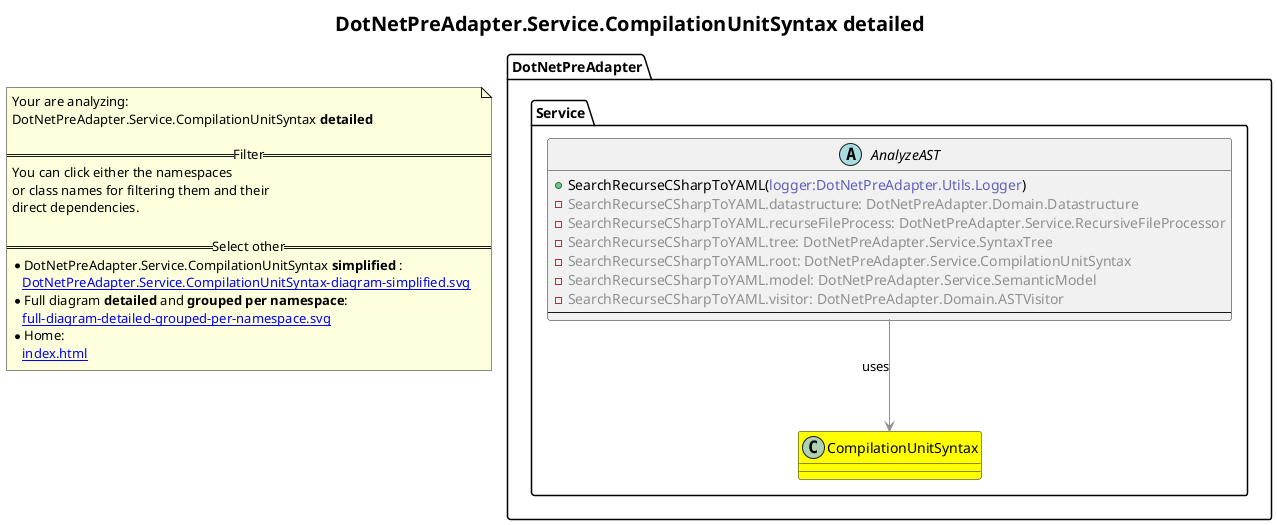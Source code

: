 @startuml
skinparam linetype ortho
title <size:20>DotNetPreAdapter.Service.CompilationUnitSyntax **detailed** </size>
note "Your are analyzing:\nDotNetPreAdapter.Service.CompilationUnitSyntax **detailed** \n\n==Filter==\nYou can click either the namespaces \nor class names for filtering them and their\ndirect dependencies.\n\n==Select other==\n* DotNetPreAdapter.Service.CompilationUnitSyntax **simplified** :\n   [[DotNetPreAdapter.Service.CompilationUnitSyntax-diagram-simplified.svg]]\n* Full diagram **detailed** and **grouped per namespace**:\n   [[full-diagram-detailed-grouped-per-namespace.svg]]\n* Home:\n   [[index.html]]" as FloatingNote
class DotNetPreAdapter.Service.CompilationUnitSyntax [[DotNetPreAdapter.Service.CompilationUnitSyntax-diagram-detailed.svg]] #yellow {
}
  abstract class DotNetPreAdapter.Service.AnalyzeAST [[DotNetPreAdapter.Service.AnalyzeAST-diagram-detailed.svg]]  {
    + SearchRecurseCSharpToYAML(<font color="6060BB">logger:DotNetPreAdapter.Utils.Logger</font>)
    - <font color="909090">SearchRecurseCSharpToYAML.datastructure: DotNetPreAdapter.Domain.Datastructure</font>
    - <font color="909090">SearchRecurseCSharpToYAML.recurseFileProcess: DotNetPreAdapter.Service.RecursiveFileProcessor</font>
    - <font color="909090">SearchRecurseCSharpToYAML.tree: DotNetPreAdapter.Service.SyntaxTree</font>
    - <font color="909090">SearchRecurseCSharpToYAML.root: DotNetPreAdapter.Service.CompilationUnitSyntax</font>
    - <font color="909090">SearchRecurseCSharpToYAML.model: DotNetPreAdapter.Service.SemanticModel</font>
    - <font color="909090">SearchRecurseCSharpToYAML.visitor: DotNetPreAdapter.Domain.ASTVisitor</font>
--
  }
 ' *************************************** 
 ' *************************************** 
 ' *************************************** 
' Class relations extracted from namespace:
' 
' Class relations extracted from namespace:
' DotNetPreAdapter.Service
DotNetPreAdapter.Service.AnalyzeAST -[#909090]-> DotNetPreAdapter.Service.CompilationUnitSyntax  : uses 
@enduml
